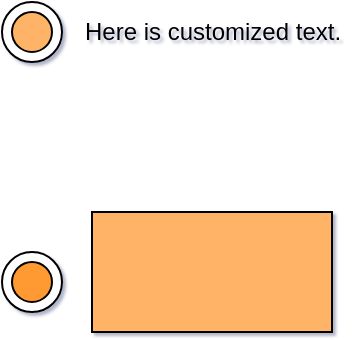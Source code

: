 <mxfile>
    <diagram id="JgiCizNoH8t3WZZJP9jg" name="Page-1">
        <mxGraphModel dx="1111" dy="790" grid="0" gridSize="10" guides="1" tooltips="1" connect="1" arrows="1" fold="1" page="1" pageScale="1" pageWidth="850" pageHeight="1100" background="none" math="0" shadow="1">
            <root>
                <mxCell id="0"/>
                <mxCell id="1" parent="0"/>
                <mxCell id="9" value="" style="group" vertex="1" connectable="0" parent="1">
                    <mxGeometry x="255" y="520" width="30" height="30" as="geometry"/>
                </mxCell>
                <mxCell id="5" value="" style="ellipse;whiteSpace=wrap;html=1;aspect=fixed;movable=1;resizable=1;rotatable=1;deletable=1;editable=1;connectable=1;" vertex="1" parent="9">
                    <mxGeometry width="30" height="30" as="geometry"/>
                </mxCell>
                <mxCell id="6" value="" style="ellipse;whiteSpace=wrap;html=1;aspect=fixed;fillColor=#FF9933;movable=1;resizable=1;rotatable=1;deletable=1;editable=1;connectable=1;" vertex="1" parent="9">
                    <mxGeometry x="5" y="5" width="20" height="20" as="geometry"/>
                </mxCell>
                <mxCell id="10" value="" style="group" vertex="1" connectable="0" parent="1">
                    <mxGeometry x="255" y="395" width="30" height="30" as="geometry"/>
                </mxCell>
                <mxCell id="2" value="" style="ellipse;whiteSpace=wrap;html=1;aspect=fixed;" vertex="1" parent="10">
                    <mxGeometry width="30" height="30" as="geometry"/>
                </mxCell>
                <mxCell id="3" value="" style="ellipse;whiteSpace=wrap;html=1;aspect=fixed;fillColor=#FFB366;" vertex="1" parent="10">
                    <mxGeometry x="5" y="5" width="20" height="20" as="geometry"/>
                </mxCell>
                <mxCell id="11" value="Here is customized text." style="text;html=1;resizable=0;autosize=1;align=center;verticalAlign=middle;points=[];fillColor=none;strokeColor=none;rounded=0;" vertex="1" parent="1">
                    <mxGeometry x="290" y="400" width="140" height="20" as="geometry"/>
                </mxCell>
                <mxCell id="14" value="" style="rounded=0;whiteSpace=wrap;html=1;fillColor=#FFB366;" vertex="1" parent="1">
                    <mxGeometry x="300" y="500" width="120" height="60" as="geometry"/>
                </mxCell>
            </root>
        </mxGraphModel>
    </diagram>
</mxfile>